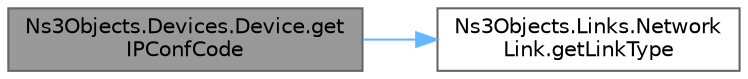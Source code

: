 digraph "Ns3Objects.Devices.Device.getIPConfCode"
{
 // LATEX_PDF_SIZE
  bgcolor="transparent";
  edge [fontname=Helvetica,fontsize=10,labelfontname=Helvetica,labelfontsize=10];
  node [fontname=Helvetica,fontsize=10,shape=box,height=0.2,width=0.4];
  rankdir="LR";
  Node1 [id="Node000001",label="Ns3Objects.Devices.Device.get\lIPConfCode",height=0.2,width=0.4,color="gray40", fillcolor="grey60", style="filled", fontcolor="black",tooltip=" "];
  Node1 -> Node2 [id="edge1_Node000001_Node000002",color="steelblue1",style="solid",tooltip=" "];
  Node2 [id="Node000002",label="Ns3Objects.Links.Network\lLink.getLinkType",height=0.2,width=0.4,color="grey40", fillcolor="white", style="filled",URL="$interface_ns3_objects_1_1_links_1_1_network_link.html#af9a212d6ca443661bbb711ab520a51e7",tooltip=" "];
}
